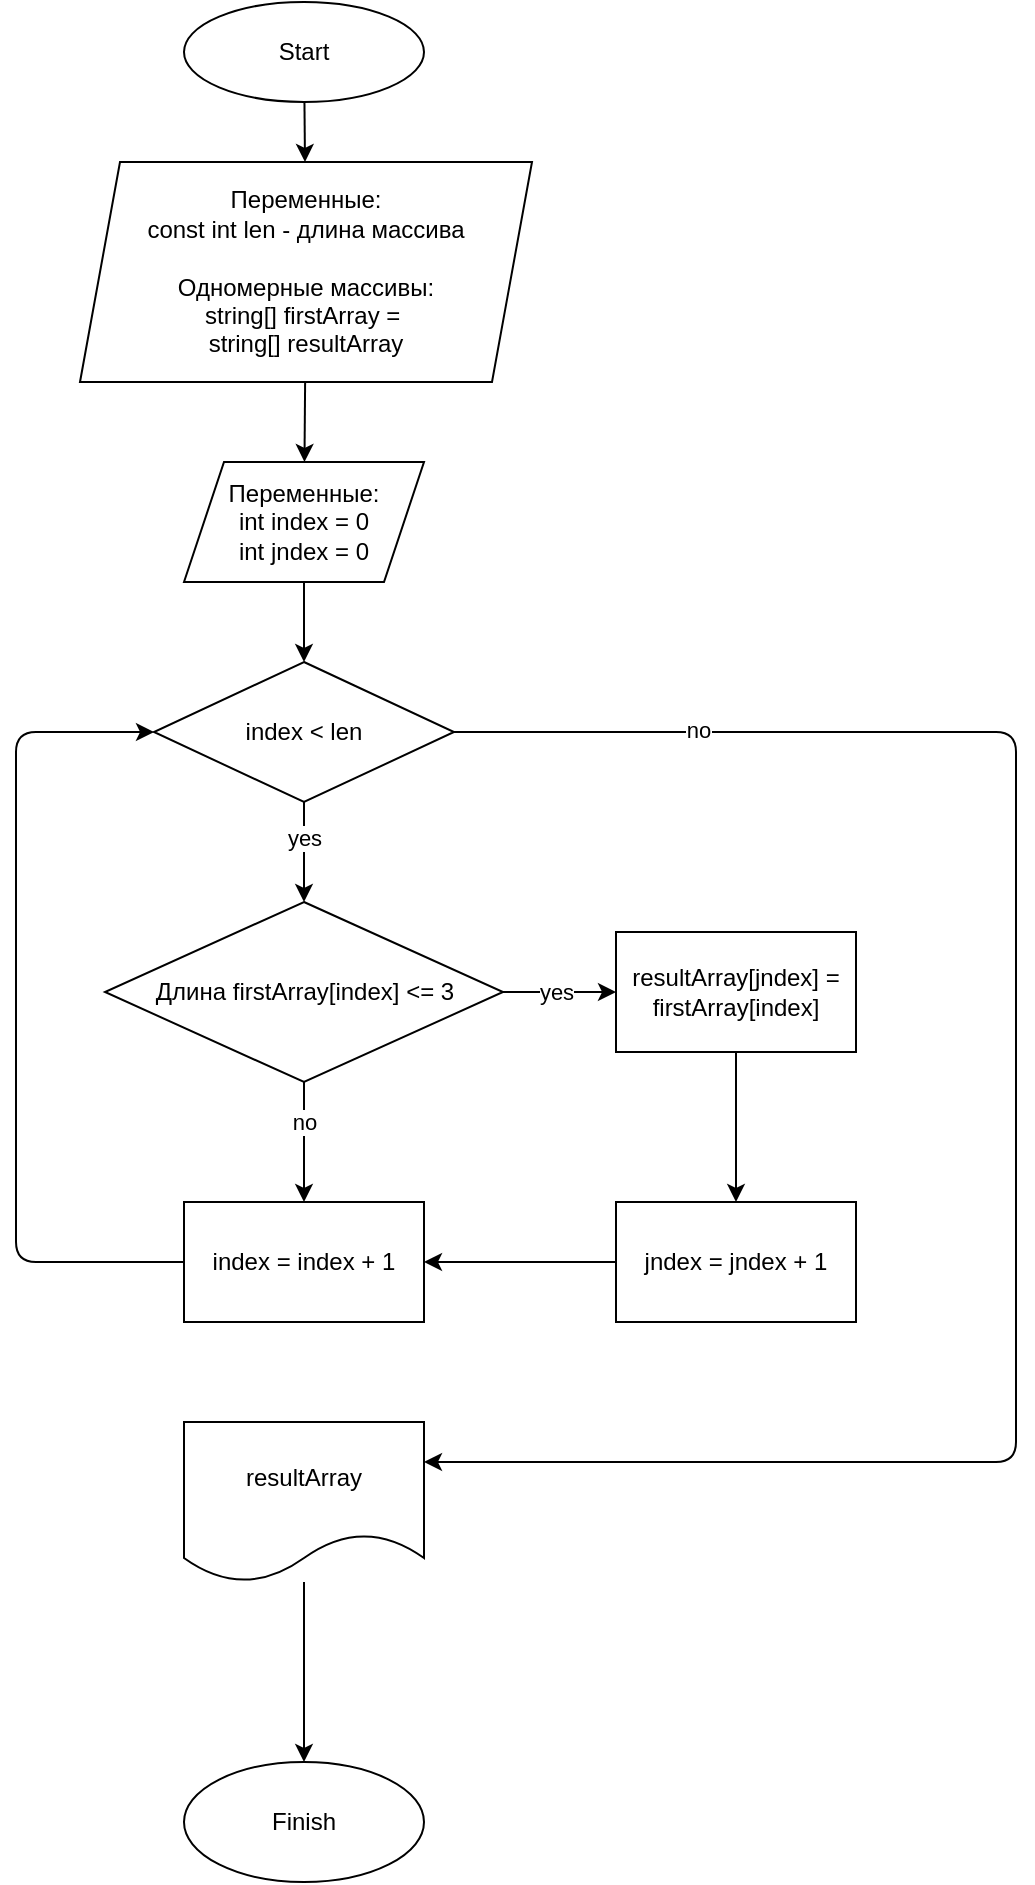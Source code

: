 <mxfile>
    <diagram id="vNnP-nuJIoNFf0fzr72A" name="Page-1">
        <mxGraphModel dx="975" dy="669" grid="1" gridSize="10" guides="1" tooltips="1" connect="1" arrows="1" fold="1" page="1" pageScale="1" pageWidth="827" pageHeight="1169" math="0" shadow="0">
            <root>
                <mxCell id="0"/>
                <mxCell id="1" parent="0"/>
                <mxCell id="6" value="" style="edgeStyle=none;html=1;" edge="1" parent="1" source="2" target="5">
                    <mxGeometry relative="1" as="geometry"/>
                </mxCell>
                <mxCell id="2" value="Start" style="ellipse;whiteSpace=wrap;html=1;" vertex="1" parent="1">
                    <mxGeometry x="264" y="40" width="120" height="50" as="geometry"/>
                </mxCell>
                <mxCell id="11" value="" style="edgeStyle=none;html=1;" edge="1" parent="1" source="5" target="10">
                    <mxGeometry relative="1" as="geometry"/>
                </mxCell>
                <mxCell id="5" value="&lt;span&gt;Переменные:&lt;/span&gt;&lt;br&gt;&lt;span&gt;const int len - длина массива&lt;/span&gt;&lt;br&gt;&lt;br&gt;&lt;span&gt;Одномерные массивы:&lt;/span&gt;&lt;br&gt;&lt;span&gt;string[] firstArray =&amp;nbsp;&lt;/span&gt;&lt;br&gt;&lt;span&gt;string[] resultArray&lt;/span&gt;" style="shape=parallelogram;perimeter=parallelogramPerimeter;whiteSpace=wrap;html=1;fixedSize=1;" vertex="1" parent="1">
                    <mxGeometry x="212" y="120" width="226" height="110" as="geometry"/>
                </mxCell>
                <mxCell id="13" value="" style="edgeStyle=none;html=1;" edge="1" parent="1" source="10" target="12">
                    <mxGeometry relative="1" as="geometry"/>
                </mxCell>
                <mxCell id="10" value="Переменные:&lt;br&gt;int index = 0&lt;br&gt;int jndex = 0" style="shape=parallelogram;perimeter=parallelogramPerimeter;whiteSpace=wrap;html=1;fixedSize=1;" vertex="1" parent="1">
                    <mxGeometry x="264" y="270" width="120" height="60" as="geometry"/>
                </mxCell>
                <mxCell id="15" value="" style="edgeStyle=none;html=1;" edge="1" parent="1" source="12" target="14">
                    <mxGeometry relative="1" as="geometry"/>
                </mxCell>
                <mxCell id="16" value="yes" style="edgeLabel;html=1;align=center;verticalAlign=middle;resizable=0;points=[];" vertex="1" connectable="0" parent="15">
                    <mxGeometry x="-0.307" relative="1" as="geometry">
                        <mxPoint as="offset"/>
                    </mxGeometry>
                </mxCell>
                <mxCell id="29" style="edgeStyle=none;html=1;exitX=1;exitY=0.5;exitDx=0;exitDy=0;entryX=1;entryY=0.25;entryDx=0;entryDy=0;" edge="1" parent="1" source="12" target="27">
                    <mxGeometry relative="1" as="geometry">
                        <Array as="points">
                            <mxPoint x="680" y="405"/>
                            <mxPoint x="680" y="770"/>
                        </Array>
                    </mxGeometry>
                </mxCell>
                <mxCell id="30" value="no" style="edgeLabel;html=1;align=center;verticalAlign=middle;resizable=0;points=[];" vertex="1" connectable="0" parent="29">
                    <mxGeometry x="-0.741" y="1" relative="1" as="geometry">
                        <mxPoint as="offset"/>
                    </mxGeometry>
                </mxCell>
                <mxCell id="12" value="index &amp;lt; len" style="rhombus;whiteSpace=wrap;html=1;" vertex="1" parent="1">
                    <mxGeometry x="249" y="370" width="150" height="70" as="geometry"/>
                </mxCell>
                <mxCell id="18" value="" style="edgeStyle=none;html=1;" edge="1" parent="1" source="14" target="17">
                    <mxGeometry relative="1" as="geometry"/>
                </mxCell>
                <mxCell id="21" value="yes" style="edgeLabel;html=1;align=center;verticalAlign=middle;resizable=0;points=[];" vertex="1" connectable="0" parent="18">
                    <mxGeometry x="-0.522" y="-3" relative="1" as="geometry">
                        <mxPoint x="13" y="-3" as="offset"/>
                    </mxGeometry>
                </mxCell>
                <mxCell id="23" value="" style="edgeStyle=none;html=1;" edge="1" parent="1" source="14" target="22">
                    <mxGeometry relative="1" as="geometry"/>
                </mxCell>
                <mxCell id="25" value="no" style="edgeLabel;html=1;align=center;verticalAlign=middle;resizable=0;points=[];" vertex="1" connectable="0" parent="23">
                    <mxGeometry x="-0.333" relative="1" as="geometry">
                        <mxPoint as="offset"/>
                    </mxGeometry>
                </mxCell>
                <mxCell id="14" value="Длина firstArray[index] &amp;lt;= 3" style="rhombus;whiteSpace=wrap;html=1;" vertex="1" parent="1">
                    <mxGeometry x="224.5" y="490" width="199" height="90" as="geometry"/>
                </mxCell>
                <mxCell id="20" value="" style="edgeStyle=none;html=1;" edge="1" parent="1" source="17" target="19">
                    <mxGeometry relative="1" as="geometry"/>
                </mxCell>
                <mxCell id="17" value="resultArray[jndex] = firstArray[index]" style="whiteSpace=wrap;html=1;" vertex="1" parent="1">
                    <mxGeometry x="480" y="505" width="120" height="60" as="geometry"/>
                </mxCell>
                <mxCell id="24" style="edgeStyle=none;html=1;exitX=0;exitY=0.5;exitDx=0;exitDy=0;entryX=1;entryY=0.5;entryDx=0;entryDy=0;" edge="1" parent="1" source="19" target="22">
                    <mxGeometry relative="1" as="geometry"/>
                </mxCell>
                <mxCell id="19" value="jndex = jndex + 1" style="whiteSpace=wrap;html=1;" vertex="1" parent="1">
                    <mxGeometry x="480" y="640" width="120" height="60" as="geometry"/>
                </mxCell>
                <mxCell id="26" style="edgeStyle=none;html=1;exitX=0;exitY=0.5;exitDx=0;exitDy=0;entryX=0;entryY=0.5;entryDx=0;entryDy=0;" edge="1" parent="1" source="22" target="12">
                    <mxGeometry relative="1" as="geometry">
                        <Array as="points">
                            <mxPoint x="180" y="670"/>
                            <mxPoint x="180" y="405"/>
                        </Array>
                    </mxGeometry>
                </mxCell>
                <mxCell id="22" value="index = index + 1" style="whiteSpace=wrap;html=1;" vertex="1" parent="1">
                    <mxGeometry x="264" y="640" width="120" height="60" as="geometry"/>
                </mxCell>
                <mxCell id="32" value="" style="edgeStyle=none;html=1;" edge="1" parent="1" source="27" target="31">
                    <mxGeometry relative="1" as="geometry"/>
                </mxCell>
                <mxCell id="27" value="resultArray" style="shape=document;whiteSpace=wrap;html=1;boundedLbl=1;" vertex="1" parent="1">
                    <mxGeometry x="264" y="750" width="120" height="80" as="geometry"/>
                </mxCell>
                <mxCell id="31" value="Finish" style="ellipse;whiteSpace=wrap;html=1;" vertex="1" parent="1">
                    <mxGeometry x="264" y="920" width="120" height="60" as="geometry"/>
                </mxCell>
            </root>
        </mxGraphModel>
    </diagram>
</mxfile>